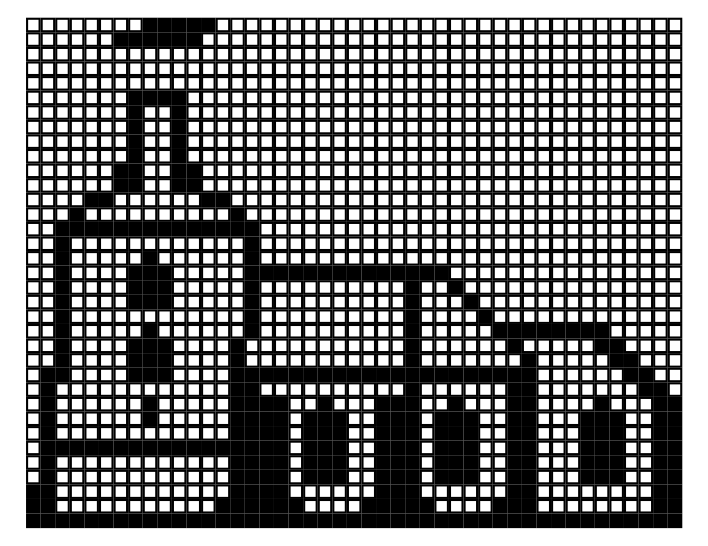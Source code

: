 digraph G {
 TABLA [shape = plaintext label =< 
 <TABLE border="0" cellspacing="1" cellborder = "1" cellpadding = "2">
<TR>
<TD></TD>
<TD></TD>
<TD></TD>
<TD></TD>
<TD></TD>
<TD></TD>
<TD></TD>
<TD></TD>
<TD bgcolor="black"></TD>
<TD bgcolor="black"></TD>
<TD bgcolor="black"></TD>
<TD bgcolor="black"></TD>
<TD bgcolor="black"></TD>
<TD></TD>
<TD></TD>
<TD></TD>
<TD></TD>
<TD></TD>
<TD></TD>
<TD></TD>
<TD></TD>
<TD></TD>
<TD></TD>
<TD></TD>
<TD></TD>
<TD></TD>
<TD></TD>
<TD></TD>
<TD></TD>
<TD></TD>
<TD></TD>
<TD></TD>
<TD></TD>
<TD></TD>
<TD></TD>
<TD></TD>
<TD></TD>
<TD></TD>
<TD></TD>
<TD></TD>
<TD></TD>
<TD></TD>
<TD></TD>
<TD></TD>
<TD></TD>
</TR><TR>
<TD></TD>
<TD></TD>
<TD></TD>
<TD></TD>
<TD></TD>
<TD></TD>
<TD bgcolor="black"></TD>
<TD bgcolor="black"></TD>
<TD bgcolor="black"></TD>
<TD bgcolor="black"></TD>
<TD bgcolor="black"></TD>
<TD bgcolor="black"></TD>
<TD></TD>
<TD></TD>
<TD></TD>
<TD></TD>
<TD></TD>
<TD></TD>
<TD></TD>
<TD></TD>
<TD></TD>
<TD></TD>
<TD></TD>
<TD></TD>
<TD></TD>
<TD></TD>
<TD></TD>
<TD></TD>
<TD></TD>
<TD></TD>
<TD></TD>
<TD></TD>
<TD></TD>
<TD></TD>
<TD></TD>
<TD></TD>
<TD></TD>
<TD></TD>
<TD></TD>
<TD></TD>
<TD></TD>
<TD></TD>
<TD></TD>
<TD></TD>
<TD></TD>
</TR><TR>
<TD></TD>
<TD></TD>
<TD></TD>
<TD></TD>
<TD></TD>
<TD></TD>
<TD></TD>
<TD></TD>
<TD></TD>
<TD></TD>
<TD></TD>
<TD></TD>
<TD></TD>
<TD></TD>
<TD></TD>
<TD></TD>
<TD></TD>
<TD></TD>
<TD></TD>
<TD></TD>
<TD></TD>
<TD></TD>
<TD></TD>
<TD></TD>
<TD></TD>
<TD></TD>
<TD></TD>
<TD></TD>
<TD></TD>
<TD></TD>
<TD></TD>
<TD></TD>
<TD></TD>
<TD></TD>
<TD></TD>
<TD></TD>
<TD></TD>
<TD></TD>
<TD></TD>
<TD></TD>
<TD></TD>
<TD></TD>
<TD></TD>
<TD></TD>
<TD></TD>
</TR><TR>
<TD></TD>
<TD></TD>
<TD></TD>
<TD></TD>
<TD></TD>
<TD></TD>
<TD></TD>
<TD></TD>
<TD></TD>
<TD></TD>
<TD></TD>
<TD></TD>
<TD></TD>
<TD></TD>
<TD></TD>
<TD></TD>
<TD></TD>
<TD></TD>
<TD></TD>
<TD></TD>
<TD></TD>
<TD></TD>
<TD></TD>
<TD></TD>
<TD></TD>
<TD></TD>
<TD></TD>
<TD></TD>
<TD></TD>
<TD></TD>
<TD></TD>
<TD></TD>
<TD></TD>
<TD></TD>
<TD></TD>
<TD></TD>
<TD></TD>
<TD></TD>
<TD></TD>
<TD></TD>
<TD></TD>
<TD></TD>
<TD></TD>
<TD></TD>
<TD></TD>
</TR><TR>
<TD></TD>
<TD></TD>
<TD></TD>
<TD></TD>
<TD></TD>
<TD></TD>
<TD></TD>
<TD></TD>
<TD></TD>
<TD></TD>
<TD></TD>
<TD></TD>
<TD></TD>
<TD></TD>
<TD></TD>
<TD></TD>
<TD></TD>
<TD></TD>
<TD></TD>
<TD></TD>
<TD></TD>
<TD></TD>
<TD></TD>
<TD></TD>
<TD></TD>
<TD></TD>
<TD></TD>
<TD></TD>
<TD></TD>
<TD></TD>
<TD></TD>
<TD></TD>
<TD></TD>
<TD></TD>
<TD></TD>
<TD></TD>
<TD></TD>
<TD></TD>
<TD></TD>
<TD></TD>
<TD></TD>
<TD></TD>
<TD></TD>
<TD></TD>
<TD></TD>
</TR><TR>
<TD></TD>
<TD></TD>
<TD></TD>
<TD></TD>
<TD></TD>
<TD></TD>
<TD></TD>
<TD bgcolor="black"></TD>
<TD bgcolor="black"></TD>
<TD bgcolor="black"></TD>
<TD bgcolor="black"></TD>
<TD></TD>
<TD></TD>
<TD></TD>
<TD></TD>
<TD></TD>
<TD></TD>
<TD></TD>
<TD></TD>
<TD></TD>
<TD></TD>
<TD></TD>
<TD></TD>
<TD></TD>
<TD></TD>
<TD></TD>
<TD></TD>
<TD></TD>
<TD></TD>
<TD></TD>
<TD></TD>
<TD></TD>
<TD></TD>
<TD></TD>
<TD></TD>
<TD></TD>
<TD></TD>
<TD></TD>
<TD></TD>
<TD></TD>
<TD></TD>
<TD></TD>
<TD></TD>
<TD></TD>
<TD></TD>
</TR><TR>
<TD></TD>
<TD></TD>
<TD></TD>
<TD></TD>
<TD></TD>
<TD></TD>
<TD></TD>
<TD bgcolor="black"></TD>
<TD></TD>
<TD></TD>
<TD bgcolor="black"></TD>
<TD></TD>
<TD></TD>
<TD></TD>
<TD></TD>
<TD></TD>
<TD></TD>
<TD></TD>
<TD></TD>
<TD></TD>
<TD></TD>
<TD></TD>
<TD></TD>
<TD></TD>
<TD></TD>
<TD></TD>
<TD></TD>
<TD></TD>
<TD></TD>
<TD></TD>
<TD></TD>
<TD></TD>
<TD></TD>
<TD></TD>
<TD></TD>
<TD></TD>
<TD></TD>
<TD></TD>
<TD></TD>
<TD></TD>
<TD></TD>
<TD></TD>
<TD></TD>
<TD></TD>
<TD></TD>
</TR><TR>
<TD></TD>
<TD></TD>
<TD></TD>
<TD></TD>
<TD></TD>
<TD></TD>
<TD></TD>
<TD bgcolor="black"></TD>
<TD></TD>
<TD></TD>
<TD bgcolor="black"></TD>
<TD></TD>
<TD></TD>
<TD></TD>
<TD></TD>
<TD></TD>
<TD></TD>
<TD></TD>
<TD></TD>
<TD></TD>
<TD></TD>
<TD></TD>
<TD></TD>
<TD></TD>
<TD></TD>
<TD></TD>
<TD></TD>
<TD></TD>
<TD></TD>
<TD></TD>
<TD></TD>
<TD></TD>
<TD></TD>
<TD></TD>
<TD></TD>
<TD></TD>
<TD></TD>
<TD></TD>
<TD></TD>
<TD></TD>
<TD></TD>
<TD></TD>
<TD></TD>
<TD></TD>
<TD></TD>
</TR><TR>
<TD></TD>
<TD></TD>
<TD></TD>
<TD></TD>
<TD></TD>
<TD></TD>
<TD></TD>
<TD bgcolor="black"></TD>
<TD></TD>
<TD></TD>
<TD bgcolor="black"></TD>
<TD></TD>
<TD></TD>
<TD></TD>
<TD></TD>
<TD></TD>
<TD></TD>
<TD></TD>
<TD></TD>
<TD></TD>
<TD></TD>
<TD></TD>
<TD></TD>
<TD></TD>
<TD></TD>
<TD></TD>
<TD></TD>
<TD></TD>
<TD></TD>
<TD></TD>
<TD></TD>
<TD></TD>
<TD></TD>
<TD></TD>
<TD></TD>
<TD></TD>
<TD></TD>
<TD></TD>
<TD></TD>
<TD></TD>
<TD></TD>
<TD></TD>
<TD></TD>
<TD></TD>
<TD></TD>
</TR><TR>
<TD></TD>
<TD></TD>
<TD></TD>
<TD></TD>
<TD></TD>
<TD></TD>
<TD></TD>
<TD bgcolor="black"></TD>
<TD></TD>
<TD></TD>
<TD bgcolor="black"></TD>
<TD></TD>
<TD></TD>
<TD></TD>
<TD></TD>
<TD></TD>
<TD></TD>
<TD></TD>
<TD></TD>
<TD></TD>
<TD></TD>
<TD></TD>
<TD></TD>
<TD></TD>
<TD></TD>
<TD></TD>
<TD></TD>
<TD></TD>
<TD></TD>
<TD></TD>
<TD></TD>
<TD></TD>
<TD></TD>
<TD></TD>
<TD></TD>
<TD></TD>
<TD></TD>
<TD></TD>
<TD></TD>
<TD></TD>
<TD></TD>
<TD></TD>
<TD></TD>
<TD></TD>
<TD></TD>
</TR><TR>
<TD></TD>
<TD></TD>
<TD></TD>
<TD></TD>
<TD></TD>
<TD></TD>
<TD bgcolor="black"></TD>
<TD bgcolor="black"></TD>
<TD></TD>
<TD></TD>
<TD bgcolor="black"></TD>
<TD bgcolor="black"></TD>
<TD></TD>
<TD></TD>
<TD></TD>
<TD></TD>
<TD></TD>
<TD></TD>
<TD></TD>
<TD></TD>
<TD></TD>
<TD></TD>
<TD></TD>
<TD></TD>
<TD></TD>
<TD></TD>
<TD></TD>
<TD></TD>
<TD></TD>
<TD></TD>
<TD></TD>
<TD></TD>
<TD></TD>
<TD></TD>
<TD></TD>
<TD></TD>
<TD></TD>
<TD></TD>
<TD></TD>
<TD></TD>
<TD></TD>
<TD></TD>
<TD></TD>
<TD></TD>
<TD></TD>
</TR><TR>
<TD></TD>
<TD></TD>
<TD></TD>
<TD></TD>
<TD></TD>
<TD></TD>
<TD bgcolor="black"></TD>
<TD bgcolor="black"></TD>
<TD></TD>
<TD></TD>
<TD bgcolor="black"></TD>
<TD bgcolor="black"></TD>
<TD></TD>
<TD></TD>
<TD></TD>
<TD></TD>
<TD></TD>
<TD></TD>
<TD></TD>
<TD></TD>
<TD></TD>
<TD></TD>
<TD></TD>
<TD></TD>
<TD></TD>
<TD></TD>
<TD></TD>
<TD></TD>
<TD></TD>
<TD></TD>
<TD></TD>
<TD></TD>
<TD></TD>
<TD></TD>
<TD></TD>
<TD></TD>
<TD></TD>
<TD></TD>
<TD></TD>
<TD></TD>
<TD></TD>
<TD></TD>
<TD></TD>
<TD></TD>
<TD></TD>
</TR><TR>
<TD></TD>
<TD></TD>
<TD></TD>
<TD></TD>
<TD bgcolor="black"></TD>
<TD bgcolor="black"></TD>
<TD></TD>
<TD></TD>
<TD></TD>
<TD></TD>
<TD></TD>
<TD></TD>
<TD bgcolor="black"></TD>
<TD bgcolor="black"></TD>
<TD></TD>
<TD></TD>
<TD></TD>
<TD></TD>
<TD></TD>
<TD></TD>
<TD></TD>
<TD></TD>
<TD></TD>
<TD></TD>
<TD></TD>
<TD></TD>
<TD></TD>
<TD></TD>
<TD></TD>
<TD></TD>
<TD></TD>
<TD></TD>
<TD></TD>
<TD></TD>
<TD></TD>
<TD></TD>
<TD></TD>
<TD></TD>
<TD></TD>
<TD></TD>
<TD></TD>
<TD></TD>
<TD></TD>
<TD></TD>
<TD></TD>
</TR><TR>
<TD></TD>
<TD></TD>
<TD></TD>
<TD bgcolor="black"></TD>
<TD></TD>
<TD></TD>
<TD></TD>
<TD></TD>
<TD></TD>
<TD></TD>
<TD></TD>
<TD></TD>
<TD></TD>
<TD></TD>
<TD bgcolor="black"></TD>
<TD></TD>
<TD></TD>
<TD></TD>
<TD></TD>
<TD></TD>
<TD></TD>
<TD></TD>
<TD></TD>
<TD></TD>
<TD></TD>
<TD></TD>
<TD></TD>
<TD></TD>
<TD></TD>
<TD></TD>
<TD></TD>
<TD></TD>
<TD></TD>
<TD></TD>
<TD></TD>
<TD></TD>
<TD></TD>
<TD></TD>
<TD></TD>
<TD></TD>
<TD></TD>
<TD></TD>
<TD></TD>
<TD></TD>
<TD></TD>
</TR><TR>
<TD></TD>
<TD></TD>
<TD bgcolor="black"></TD>
<TD bgcolor="black"></TD>
<TD bgcolor="black"></TD>
<TD bgcolor="black"></TD>
<TD bgcolor="black"></TD>
<TD bgcolor="black"></TD>
<TD bgcolor="black"></TD>
<TD bgcolor="black"></TD>
<TD bgcolor="black"></TD>
<TD bgcolor="black"></TD>
<TD bgcolor="black"></TD>
<TD bgcolor="black"></TD>
<TD bgcolor="black"></TD>
<TD bgcolor="black"></TD>
<TD></TD>
<TD></TD>
<TD></TD>
<TD></TD>
<TD></TD>
<TD></TD>
<TD></TD>
<TD></TD>
<TD></TD>
<TD></TD>
<TD></TD>
<TD></TD>
<TD></TD>
<TD></TD>
<TD></TD>
<TD></TD>
<TD></TD>
<TD></TD>
<TD></TD>
<TD></TD>
<TD></TD>
<TD></TD>
<TD></TD>
<TD></TD>
<TD></TD>
<TD></TD>
<TD></TD>
<TD></TD>
<TD></TD>
</TR><TR>
<TD></TD>
<TD></TD>
<TD bgcolor="black"></TD>
<TD></TD>
<TD></TD>
<TD></TD>
<TD></TD>
<TD></TD>
<TD></TD>
<TD></TD>
<TD></TD>
<TD></TD>
<TD></TD>
<TD></TD>
<TD></TD>
<TD bgcolor="black"></TD>
<TD></TD>
<TD></TD>
<TD></TD>
<TD></TD>
<TD></TD>
<TD></TD>
<TD></TD>
<TD></TD>
<TD></TD>
<TD></TD>
<TD></TD>
<TD></TD>
<TD></TD>
<TD></TD>
<TD></TD>
<TD></TD>
<TD></TD>
<TD></TD>
<TD></TD>
<TD></TD>
<TD></TD>
<TD></TD>
<TD></TD>
<TD></TD>
<TD></TD>
<TD></TD>
<TD></TD>
<TD></TD>
<TD></TD>
</TR><TR>
<TD></TD>
<TD></TD>
<TD bgcolor="black"></TD>
<TD></TD>
<TD></TD>
<TD></TD>
<TD></TD>
<TD></TD>
<TD bgcolor="black"></TD>
<TD></TD>
<TD></TD>
<TD></TD>
<TD></TD>
<TD></TD>
<TD></TD>
<TD bgcolor="black"></TD>
<TD></TD>
<TD></TD>
<TD></TD>
<TD></TD>
<TD></TD>
<TD></TD>
<TD></TD>
<TD></TD>
<TD></TD>
<TD></TD>
<TD></TD>
<TD></TD>
<TD></TD>
<TD></TD>
<TD></TD>
<TD></TD>
<TD></TD>
<TD></TD>
<TD></TD>
<TD></TD>
<TD></TD>
<TD></TD>
<TD></TD>
<TD></TD>
<TD></TD>
<TD></TD>
<TD></TD>
<TD></TD>
<TD></TD>
</TR><TR>
<TD></TD>
<TD></TD>
<TD bgcolor="black"></TD>
<TD></TD>
<TD></TD>
<TD></TD>
<TD></TD>
<TD bgcolor="black"></TD>
<TD bgcolor="black"></TD>
<TD bgcolor="black"></TD>
<TD></TD>
<TD></TD>
<TD></TD>
<TD></TD>
<TD></TD>
<TD bgcolor="black"></TD>
<TD bgcolor="black"></TD>
<TD bgcolor="black"></TD>
<TD bgcolor="black"></TD>
<TD bgcolor="black"></TD>
<TD bgcolor="black"></TD>
<TD bgcolor="black"></TD>
<TD bgcolor="black"></TD>
<TD bgcolor="black"></TD>
<TD bgcolor="black"></TD>
<TD bgcolor="black"></TD>
<TD bgcolor="black"></TD>
<TD bgcolor="black"></TD>
<TD bgcolor="black"></TD>
<TD></TD>
<TD></TD>
<TD></TD>
<TD></TD>
<TD></TD>
<TD></TD>
<TD></TD>
<TD></TD>
<TD></TD>
<TD></TD>
<TD></TD>
<TD></TD>
<TD></TD>
<TD></TD>
<TD></TD>
<TD></TD>
</TR><TR>
<TD></TD>
<TD></TD>
<TD bgcolor="black"></TD>
<TD></TD>
<TD></TD>
<TD></TD>
<TD></TD>
<TD bgcolor="black"></TD>
<TD bgcolor="black"></TD>
<TD bgcolor="black"></TD>
<TD></TD>
<TD></TD>
<TD></TD>
<TD></TD>
<TD></TD>
<TD bgcolor="black"></TD>
<TD></TD>
<TD></TD>
<TD></TD>
<TD></TD>
<TD></TD>
<TD></TD>
<TD></TD>
<TD></TD>
<TD></TD>
<TD></TD>
<TD bgcolor="black"></TD>
<TD></TD>
<TD></TD>
<TD bgcolor="black"></TD>
<TD></TD>
<TD></TD>
<TD></TD>
<TD></TD>
<TD></TD>
<TD></TD>
<TD></TD>
<TD></TD>
<TD></TD>
<TD></TD>
<TD></TD>
<TD></TD>
<TD></TD>
<TD></TD>
<TD></TD>
</TR><TR>
<TD></TD>
<TD></TD>
<TD bgcolor="black"></TD>
<TD></TD>
<TD></TD>
<TD></TD>
<TD></TD>
<TD bgcolor="black"></TD>
<TD bgcolor="black"></TD>
<TD bgcolor="black"></TD>
<TD></TD>
<TD></TD>
<TD></TD>
<TD></TD>
<TD></TD>
<TD bgcolor="black"></TD>
<TD></TD>
<TD></TD>
<TD></TD>
<TD></TD>
<TD></TD>
<TD></TD>
<TD></TD>
<TD></TD>
<TD></TD>
<TD></TD>
<TD bgcolor="black"></TD>
<TD></TD>
<TD></TD>
<TD></TD>
<TD bgcolor="black"></TD>
<TD></TD>
<TD></TD>
<TD></TD>
<TD></TD>
<TD></TD>
<TD></TD>
<TD></TD>
<TD></TD>
<TD></TD>
<TD></TD>
<TD></TD>
<TD></TD>
<TD></TD>
<TD></TD>
</TR><TR>
<TD></TD>
<TD></TD>
<TD bgcolor="black"></TD>
<TD></TD>
<TD></TD>
<TD></TD>
<TD></TD>
<TD></TD>
<TD></TD>
<TD></TD>
<TD></TD>
<TD></TD>
<TD></TD>
<TD></TD>
<TD></TD>
<TD bgcolor="black"></TD>
<TD></TD>
<TD></TD>
<TD></TD>
<TD></TD>
<TD></TD>
<TD></TD>
<TD></TD>
<TD></TD>
<TD></TD>
<TD></TD>
<TD bgcolor="black"></TD>
<TD></TD>
<TD></TD>
<TD></TD>
<TD></TD>
<TD bgcolor="black"></TD>
<TD></TD>
<TD></TD>
<TD></TD>
<TD></TD>
<TD></TD>
<TD></TD>
<TD></TD>
<TD></TD>
<TD></TD>
<TD></TD>
<TD></TD>
<TD></TD>
<TD></TD>
</TR><TR>
<TD></TD>
<TD></TD>
<TD bgcolor="black"></TD>
<TD></TD>
<TD></TD>
<TD></TD>
<TD></TD>
<TD></TD>
<TD bgcolor="black"></TD>
<TD></TD>
<TD></TD>
<TD></TD>
<TD></TD>
<TD></TD>
<TD></TD>
<TD bgcolor="black"></TD>
<TD></TD>
<TD></TD>
<TD></TD>
<TD></TD>
<TD></TD>
<TD></TD>
<TD></TD>
<TD></TD>
<TD></TD>
<TD></TD>
<TD bgcolor="black"></TD>
<TD></TD>
<TD></TD>
<TD></TD>
<TD></TD>
<TD></TD>
<TD bgcolor="black"></TD>
<TD bgcolor="black"></TD>
<TD bgcolor="black"></TD>
<TD bgcolor="black"></TD>
<TD bgcolor="black"></TD>
<TD bgcolor="black"></TD>
<TD bgcolor="black"></TD>
<TD bgcolor="black"></TD>
<TD></TD>
<TD></TD>
<TD></TD>
<TD></TD>
<TD></TD>
</TR><TR>
<TD></TD>
<TD></TD>
<TD bgcolor="black"></TD>
<TD></TD>
<TD></TD>
<TD></TD>
<TD></TD>
<TD bgcolor="black"></TD>
<TD bgcolor="black"></TD>
<TD bgcolor="black"></TD>
<TD></TD>
<TD></TD>
<TD></TD>
<TD></TD>
<TD bgcolor="black"></TD>
<TD></TD>
<TD></TD>
<TD></TD>
<TD></TD>
<TD></TD>
<TD></TD>
<TD></TD>
<TD></TD>
<TD></TD>
<TD></TD>
<TD></TD>
<TD bgcolor="black"></TD>
<TD></TD>
<TD></TD>
<TD></TD>
<TD></TD>
<TD></TD>
<TD></TD>
<TD bgcolor="black"></TD>
<TD></TD>
<TD></TD>
<TD></TD>
<TD></TD>
<TD></TD>
<TD bgcolor="black"></TD>
<TD bgcolor="black"></TD>
<TD></TD>
<TD></TD>
<TD></TD>
<TD></TD>
</TR><TR>
<TD></TD>
<TD></TD>
<TD bgcolor="black"></TD>
<TD></TD>
<TD></TD>
<TD></TD>
<TD></TD>
<TD bgcolor="black"></TD>
<TD bgcolor="black"></TD>
<TD bgcolor="black"></TD>
<TD></TD>
<TD></TD>
<TD></TD>
<TD></TD>
<TD bgcolor="black"></TD>
<TD></TD>
<TD></TD>
<TD></TD>
<TD></TD>
<TD></TD>
<TD></TD>
<TD></TD>
<TD></TD>
<TD></TD>
<TD></TD>
<TD></TD>
<TD bgcolor="black"></TD>
<TD></TD>
<TD></TD>
<TD></TD>
<TD></TD>
<TD></TD>
<TD></TD>
<TD></TD>
<TD bgcolor="black"></TD>
<TD></TD>
<TD></TD>
<TD></TD>
<TD></TD>
<TD></TD>
<TD bgcolor="black"></TD>
<TD bgcolor="black"></TD>
<TD></TD>
<TD></TD>
<TD></TD>
</TR><TR>
<TD></TD>
<TD bgcolor="black"></TD>
<TD bgcolor="black"></TD>
<TD></TD>
<TD></TD>
<TD></TD>
<TD></TD>
<TD bgcolor="black"></TD>
<TD bgcolor="black"></TD>
<TD bgcolor="black"></TD>
<TD></TD>
<TD></TD>
<TD></TD>
<TD></TD>
<TD bgcolor="black"></TD>
<TD bgcolor="black"></TD>
<TD bgcolor="black"></TD>
<TD bgcolor="black"></TD>
<TD bgcolor="black"></TD>
<TD bgcolor="black"></TD>
<TD bgcolor="black"></TD>
<TD bgcolor="black"></TD>
<TD bgcolor="black"></TD>
<TD bgcolor="black"></TD>
<TD bgcolor="black"></TD>
<TD bgcolor="black"></TD>
<TD bgcolor="black"></TD>
<TD bgcolor="black"></TD>
<TD bgcolor="black"></TD>
<TD bgcolor="black"></TD>
<TD bgcolor="black"></TD>
<TD bgcolor="black"></TD>
<TD bgcolor="black"></TD>
<TD bgcolor="black"></TD>
<TD bgcolor="black"></TD>
<TD></TD>
<TD></TD>
<TD></TD>
<TD></TD>
<TD></TD>
<TD></TD>
<TD bgcolor="black"></TD>
<TD bgcolor="black"></TD>
<TD></TD>
<TD></TD>
</TR><TR>
<TD></TD>
<TD bgcolor="black"></TD>
<TD></TD>
<TD></TD>
<TD></TD>
<TD></TD>
<TD></TD>
<TD></TD>
<TD></TD>
<TD></TD>
<TD></TD>
<TD></TD>
<TD></TD>
<TD></TD>
<TD bgcolor="black"></TD>
<TD bgcolor="black"></TD>
<TD></TD>
<TD></TD>
<TD></TD>
<TD></TD>
<TD></TD>
<TD></TD>
<TD></TD>
<TD></TD>
<TD></TD>
<TD></TD>
<TD bgcolor="black"></TD>
<TD></TD>
<TD></TD>
<TD></TD>
<TD></TD>
<TD></TD>
<TD></TD>
<TD bgcolor="black"></TD>
<TD bgcolor="black"></TD>
<TD></TD>
<TD></TD>
<TD></TD>
<TD></TD>
<TD></TD>
<TD></TD>
<TD></TD>
<TD bgcolor="black"></TD>
<TD bgcolor="black"></TD>
<TD></TD>
</TR><TR>
<TD></TD>
<TD bgcolor="black"></TD>
<TD></TD>
<TD></TD>
<TD></TD>
<TD></TD>
<TD></TD>
<TD></TD>
<TD bgcolor="black"></TD>
<TD></TD>
<TD></TD>
<TD></TD>
<TD></TD>
<TD></TD>
<TD bgcolor="black"></TD>
<TD bgcolor="black"></TD>
<TD bgcolor="black"></TD>
<TD bgcolor="black"></TD>
<TD></TD>
<TD></TD>
<TD bgcolor="black"></TD>
<TD></TD>
<TD></TD>
<TD></TD>
<TD bgcolor="black"></TD>
<TD bgcolor="black"></TD>
<TD bgcolor="black"></TD>
<TD></TD>
<TD></TD>
<TD bgcolor="black"></TD>
<TD></TD>
<TD></TD>
<TD></TD>
<TD bgcolor="black"></TD>
<TD bgcolor="black"></TD>
<TD></TD>
<TD></TD>
<TD></TD>
<TD></TD>
<TD bgcolor="black"></TD>
<TD></TD>
<TD></TD>
<TD></TD>
<TD bgcolor="black"></TD>
<TD bgcolor="black"></TD>
</TR><TR>
<TD></TD>
<TD bgcolor="black"></TD>
<TD></TD>
<TD></TD>
<TD></TD>
<TD></TD>
<TD></TD>
<TD></TD>
<TD bgcolor="black"></TD>
<TD></TD>
<TD></TD>
<TD></TD>
<TD></TD>
<TD></TD>
<TD bgcolor="black"></TD>
<TD bgcolor="black"></TD>
<TD bgcolor="black"></TD>
<TD bgcolor="black"></TD>
<TD></TD>
<TD bgcolor="black"></TD>
<TD bgcolor="black"></TD>
<TD bgcolor="black"></TD>
<TD></TD>
<TD></TD>
<TD bgcolor="black"></TD>
<TD bgcolor="black"></TD>
<TD bgcolor="black"></TD>
<TD></TD>
<TD bgcolor="black"></TD>
<TD bgcolor="black"></TD>
<TD bgcolor="black"></TD>
<TD></TD>
<TD></TD>
<TD bgcolor="black"></TD>
<TD bgcolor="black"></TD>
<TD></TD>
<TD></TD>
<TD></TD>
<TD bgcolor="black"></TD>
<TD bgcolor="black"></TD>
<TD bgcolor="black"></TD>
<TD></TD>
<TD></TD>
<TD bgcolor="black"></TD>
<TD bgcolor="black"></TD>
</TR><TR>
<TD></TD>
<TD bgcolor="black"></TD>
<TD></TD>
<TD></TD>
<TD></TD>
<TD></TD>
<TD></TD>
<TD></TD>
<TD></TD>
<TD></TD>
<TD></TD>
<TD></TD>
<TD></TD>
<TD></TD>
<TD bgcolor="black"></TD>
<TD bgcolor="black"></TD>
<TD bgcolor="black"></TD>
<TD bgcolor="black"></TD>
<TD></TD>
<TD bgcolor="black"></TD>
<TD bgcolor="black"></TD>
<TD bgcolor="black"></TD>
<TD></TD>
<TD></TD>
<TD bgcolor="black"></TD>
<TD bgcolor="black"></TD>
<TD bgcolor="black"></TD>
<TD></TD>
<TD bgcolor="black"></TD>
<TD bgcolor="black"></TD>
<TD bgcolor="black"></TD>
<TD></TD>
<TD></TD>
<TD bgcolor="black"></TD>
<TD bgcolor="black"></TD>
<TD></TD>
<TD></TD>
<TD></TD>
<TD bgcolor="black"></TD>
<TD bgcolor="black"></TD>
<TD bgcolor="black"></TD>
<TD></TD>
<TD></TD>
<TD bgcolor="black"></TD>
<TD bgcolor="black"></TD>
</TR><TR>
<TD></TD>
<TD bgcolor="black"></TD>
<TD bgcolor="black"></TD>
<TD bgcolor="black"></TD>
<TD bgcolor="black"></TD>
<TD bgcolor="black"></TD>
<TD bgcolor="black"></TD>
<TD bgcolor="black"></TD>
<TD bgcolor="black"></TD>
<TD bgcolor="black"></TD>
<TD bgcolor="black"></TD>
<TD bgcolor="black"></TD>
<TD bgcolor="black"></TD>
<TD bgcolor="black"></TD>
<TD bgcolor="black"></TD>
<TD bgcolor="black"></TD>
<TD bgcolor="black"></TD>
<TD bgcolor="black"></TD>
<TD></TD>
<TD bgcolor="black"></TD>
<TD bgcolor="black"></TD>
<TD bgcolor="black"></TD>
<TD></TD>
<TD></TD>
<TD bgcolor="black"></TD>
<TD bgcolor="black"></TD>
<TD bgcolor="black"></TD>
<TD></TD>
<TD bgcolor="black"></TD>
<TD bgcolor="black"></TD>
<TD bgcolor="black"></TD>
<TD></TD>
<TD></TD>
<TD bgcolor="black"></TD>
<TD bgcolor="black"></TD>
<TD></TD>
<TD></TD>
<TD></TD>
<TD bgcolor="black"></TD>
<TD bgcolor="black"></TD>
<TD bgcolor="black"></TD>
<TD></TD>
<TD></TD>
<TD bgcolor="black"></TD>
<TD bgcolor="black"></TD>
</TR><TR>
<TD></TD>
<TD bgcolor="black"></TD>
<TD></TD>
<TD></TD>
<TD></TD>
<TD></TD>
<TD></TD>
<TD></TD>
<TD></TD>
<TD></TD>
<TD></TD>
<TD></TD>
<TD></TD>
<TD></TD>
<TD bgcolor="black"></TD>
<TD bgcolor="black"></TD>
<TD bgcolor="black"></TD>
<TD bgcolor="black"></TD>
<TD></TD>
<TD bgcolor="black"></TD>
<TD bgcolor="black"></TD>
<TD bgcolor="black"></TD>
<TD></TD>
<TD></TD>
<TD bgcolor="black"></TD>
<TD bgcolor="black"></TD>
<TD bgcolor="black"></TD>
<TD></TD>
<TD bgcolor="black"></TD>
<TD bgcolor="black"></TD>
<TD bgcolor="black"></TD>
<TD></TD>
<TD></TD>
<TD bgcolor="black"></TD>
<TD bgcolor="black"></TD>
<TD></TD>
<TD></TD>
<TD></TD>
<TD bgcolor="black"></TD>
<TD bgcolor="black"></TD>
<TD bgcolor="black"></TD>
<TD></TD>
<TD></TD>
<TD bgcolor="black"></TD>
<TD bgcolor="black"></TD>
</TR><TR>
<TD></TD>
<TD bgcolor="black"></TD>
<TD></TD>
<TD></TD>
<TD></TD>
<TD></TD>
<TD></TD>
<TD></TD>
<TD></TD>
<TD></TD>
<TD></TD>
<TD></TD>
<TD></TD>
<TD></TD>
<TD bgcolor="black"></TD>
<TD bgcolor="black"></TD>
<TD bgcolor="black"></TD>
<TD bgcolor="black"></TD>
<TD></TD>
<TD bgcolor="black"></TD>
<TD bgcolor="black"></TD>
<TD bgcolor="black"></TD>
<TD></TD>
<TD></TD>
<TD bgcolor="black"></TD>
<TD bgcolor="black"></TD>
<TD bgcolor="black"></TD>
<TD></TD>
<TD bgcolor="black"></TD>
<TD bgcolor="black"></TD>
<TD bgcolor="black"></TD>
<TD></TD>
<TD></TD>
<TD bgcolor="black"></TD>
<TD bgcolor="black"></TD>
<TD></TD>
<TD></TD>
<TD></TD>
<TD bgcolor="black"></TD>
<TD bgcolor="black"></TD>
<TD bgcolor="black"></TD>
<TD></TD>
<TD></TD>
<TD bgcolor="black"></TD>
<TD bgcolor="black"></TD>
</TR><TR>
<TD bgcolor="black"></TD>
<TD bgcolor="black"></TD>
<TD></TD>
<TD></TD>
<TD></TD>
<TD></TD>
<TD></TD>
<TD></TD>
<TD></TD>
<TD></TD>
<TD></TD>
<TD></TD>
<TD></TD>
<TD></TD>
<TD bgcolor="black"></TD>
<TD bgcolor="black"></TD>
<TD bgcolor="black"></TD>
<TD bgcolor="black"></TD>
<TD></TD>
<TD></TD>
<TD></TD>
<TD></TD>
<TD></TD>
<TD></TD>
<TD bgcolor="black"></TD>
<TD bgcolor="black"></TD>
<TD bgcolor="black"></TD>
<TD></TD>
<TD></TD>
<TD></TD>
<TD></TD>
<TD></TD>
<TD></TD>
<TD bgcolor="black"></TD>
<TD bgcolor="black"></TD>
<TD></TD>
<TD></TD>
<TD></TD>
<TD></TD>
<TD></TD>
<TD></TD>
<TD></TD>
<TD></TD>
<TD bgcolor="black"></TD>
<TD bgcolor="black"></TD>
</TR><TR>
<TD bgcolor="black"></TD>
<TD bgcolor="black"></TD>
<TD></TD>
<TD></TD>
<TD></TD>
<TD></TD>
<TD></TD>
<TD></TD>
<TD></TD>
<TD></TD>
<TD></TD>
<TD></TD>
<TD></TD>
<TD bgcolor="black"></TD>
<TD bgcolor="black"></TD>
<TD bgcolor="black"></TD>
<TD bgcolor="black"></TD>
<TD bgcolor="black"></TD>
<TD bgcolor="black"></TD>
<TD></TD>
<TD></TD>
<TD></TD>
<TD></TD>
<TD bgcolor="black"></TD>
<TD bgcolor="black"></TD>
<TD bgcolor="black"></TD>
<TD bgcolor="black"></TD>
<TD bgcolor="black"></TD>
<TD></TD>
<TD></TD>
<TD></TD>
<TD></TD>
<TD bgcolor="black"></TD>
<TD bgcolor="black"></TD>
<TD bgcolor="black"></TD>
<TD></TD>
<TD></TD>
<TD></TD>
<TD></TD>
<TD></TD>
<TD></TD>
<TD></TD>
<TD></TD>
<TD bgcolor="black"></TD>
<TD bgcolor="black"></TD>
</TR><TR>
<TD bgcolor="black"></TD>
<TD bgcolor="black"></TD>
<TD bgcolor="black"></TD>
<TD bgcolor="black"></TD>
<TD bgcolor="black"></TD>
<TD bgcolor="black"></TD>
<TD bgcolor="black"></TD>
<TD bgcolor="black"></TD>
<TD bgcolor="black"></TD>
<TD bgcolor="black"></TD>
<TD bgcolor="black"></TD>
<TD bgcolor="black"></TD>
<TD bgcolor="black"></TD>
<TD bgcolor="black"></TD>
<TD bgcolor="black"></TD>
<TD bgcolor="black"></TD>
<TD bgcolor="black"></TD>
<TD bgcolor="black"></TD>
<TD bgcolor="black"></TD>
<TD bgcolor="black"></TD>
<TD bgcolor="black"></TD>
<TD bgcolor="black"></TD>
<TD bgcolor="black"></TD>
<TD bgcolor="black"></TD>
<TD bgcolor="black"></TD>
<TD bgcolor="black"></TD>
<TD bgcolor="black"></TD>
<TD bgcolor="black"></TD>
<TD bgcolor="black"></TD>
<TD bgcolor="black"></TD>
<TD bgcolor="black"></TD>
<TD bgcolor="black"></TD>
<TD bgcolor="black"></TD>
<TD bgcolor="black"></TD>
<TD bgcolor="black"></TD>
<TD bgcolor="black"></TD>
<TD bgcolor="black"></TD>
<TD bgcolor="black"></TD>
<TD bgcolor="black"></TD>
<TD bgcolor="black"></TD>
<TD bgcolor="black"></TD>
<TD bgcolor="black"></TD>
<TD bgcolor="black"></TD>
<TD bgcolor="black"></TD>
<TD bgcolor="black"></TD>
</TR></TABLE>>];
}